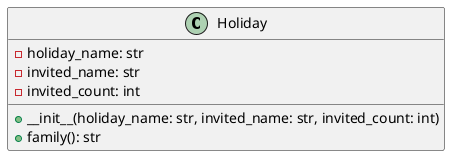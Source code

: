 @startuml Task3: Task3

class Holiday {
    - holiday_name: str
    - invited_name: str
    - invited_count: int
    + __init__(holiday_name: str, invited_name: str, invited_count: int)
    + family(): str
}

@enduml
